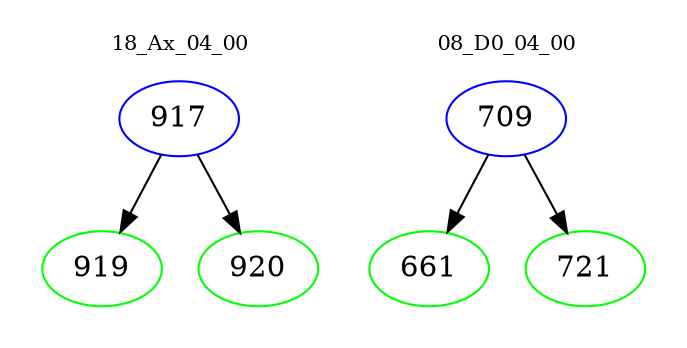 digraph{
subgraph cluster_0 {
color = white
label = "18_Ax_04_00";
fontsize=10;
T0_917 [label="917", color="blue"]
T0_917 -> T0_919 [color="black"]
T0_919 [label="919", color="green"]
T0_917 -> T0_920 [color="black"]
T0_920 [label="920", color="green"]
}
subgraph cluster_1 {
color = white
label = "08_D0_04_00";
fontsize=10;
T1_709 [label="709", color="blue"]
T1_709 -> T1_661 [color="black"]
T1_661 [label="661", color="green"]
T1_709 -> T1_721 [color="black"]
T1_721 [label="721", color="green"]
}
}
